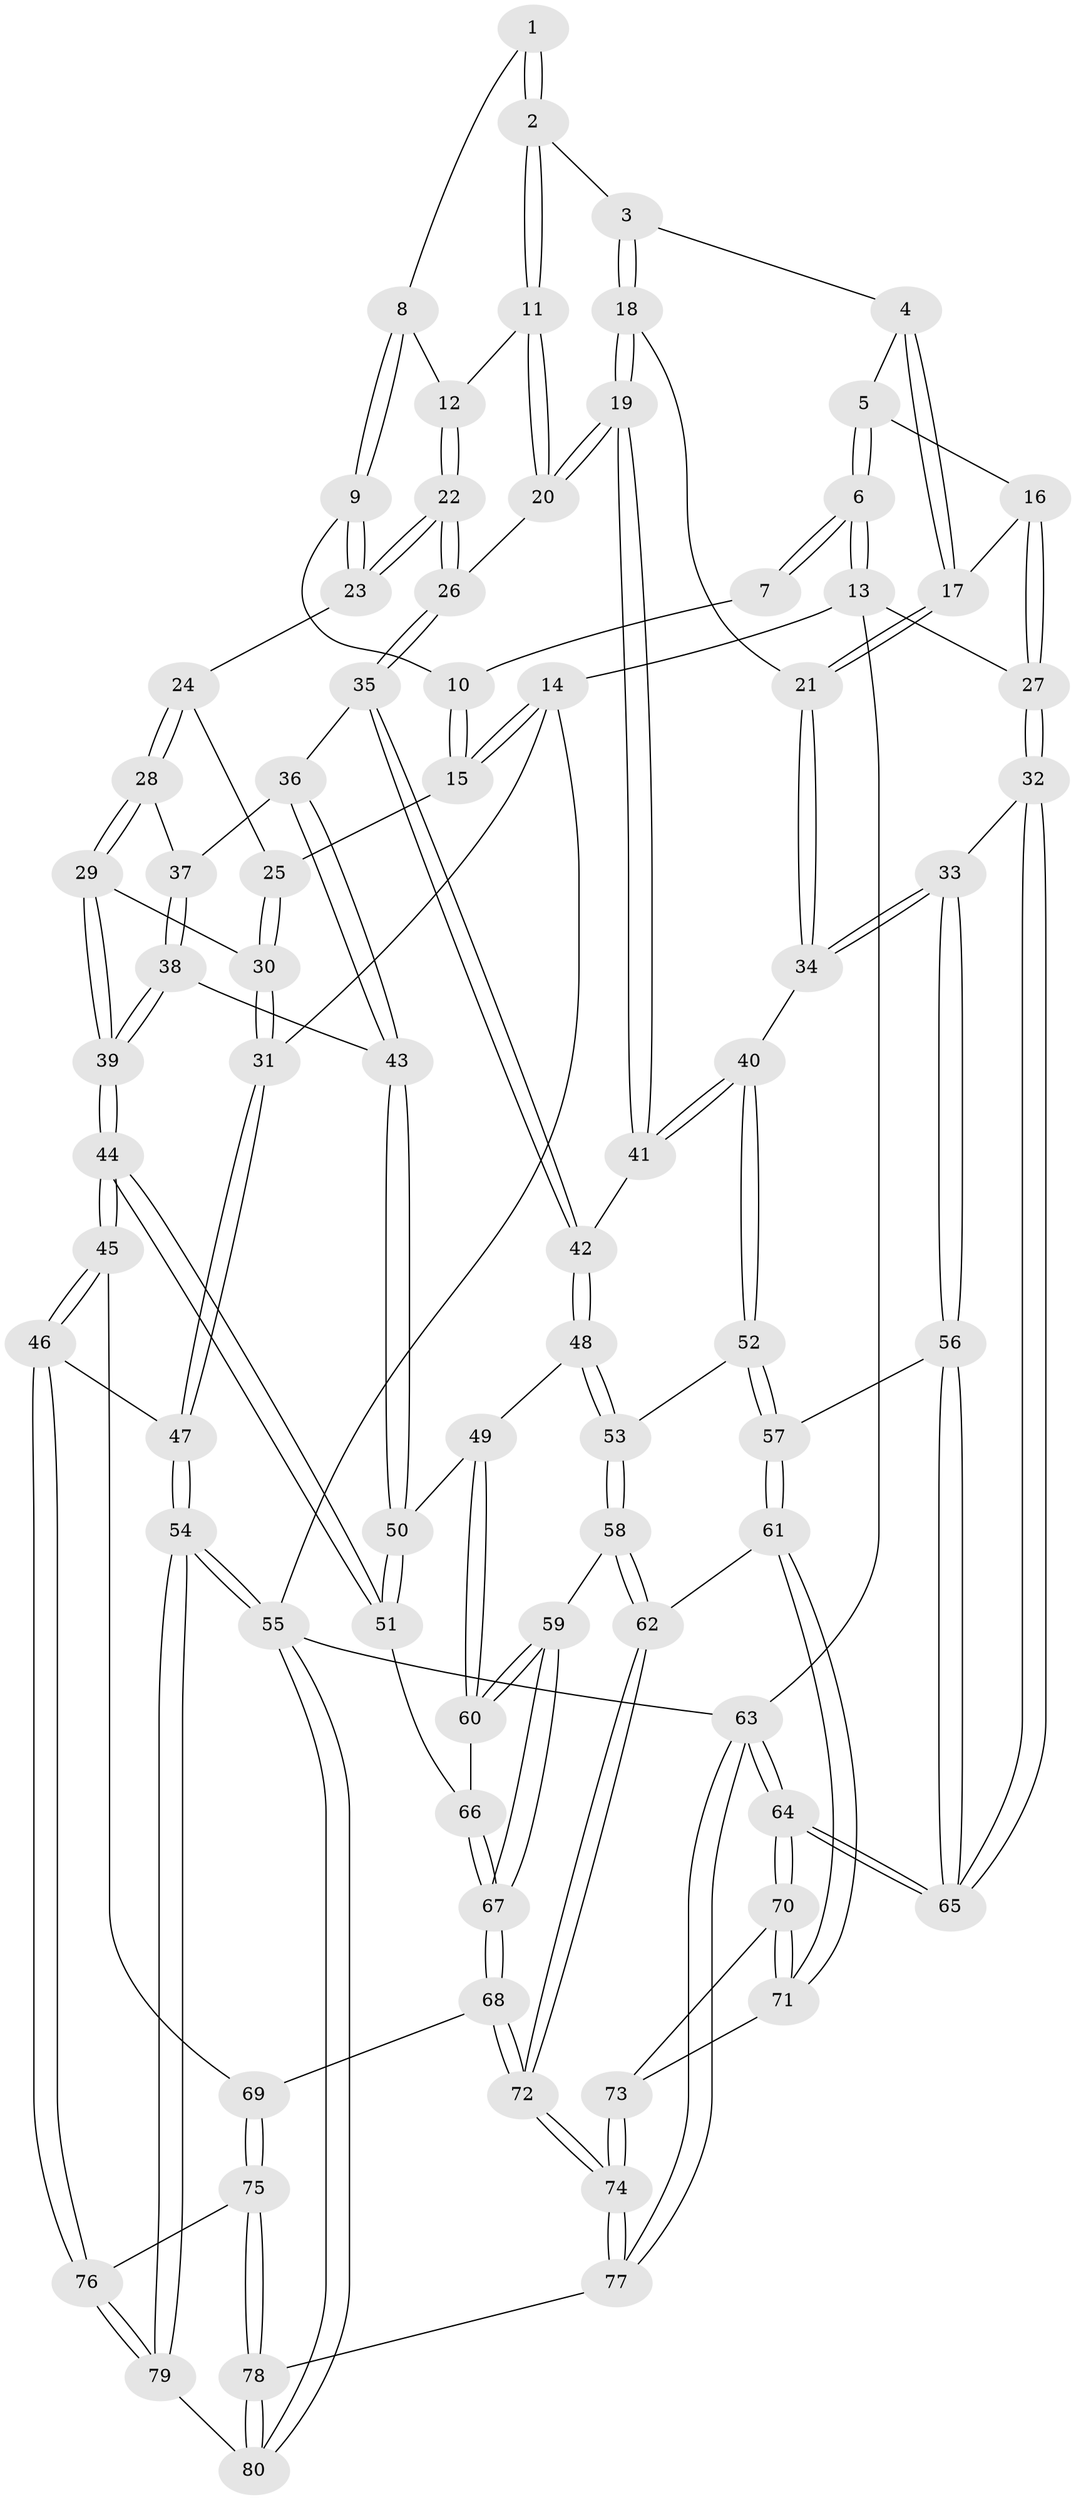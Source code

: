 // coarse degree distribution, {4: 0.17857142857142858, 3: 0.07142857142857142, 2: 0.03571428571428571, 5: 0.5714285714285714, 6: 0.14285714285714285}
// Generated by graph-tools (version 1.1) at 2025/05/03/04/25 22:05:44]
// undirected, 80 vertices, 197 edges
graph export_dot {
graph [start="1"]
  node [color=gray90,style=filled];
  1 [pos="+0.6889879367191158+0"];
  2 [pos="+0.7546629063296517+0.11828056473856283"];
  3 [pos="+0.758073890452608+0.11958835685751926"];
  4 [pos="+0.8293994340014741+0.10620216305741134"];
  5 [pos="+0.9342881899087222+0.05511350270321312"];
  6 [pos="+1+0"];
  7 [pos="+0.6535075170641268+0"];
  8 [pos="+0.6163434321933202+0.09078419512573595"];
  9 [pos="+0.41563562668621257+0.07048441032758337"];
  10 [pos="+0.40876838270790145+0"];
  11 [pos="+0.6660614830651216+0.1806382046479886"];
  12 [pos="+0.6309005704815089+0.1673920262079731"];
  13 [pos="+1+0"];
  14 [pos="+0+0"];
  15 [pos="+0+0"];
  16 [pos="+0.9413651682395462+0.20240735373715482"];
  17 [pos="+0.8873546620896772+0.23236813590931202"];
  18 [pos="+0.8104823762145834+0.26047496136493664"];
  19 [pos="+0.6823080817342276+0.30550049518597144"];
  20 [pos="+0.6702432416108656+0.27459599160904236"];
  21 [pos="+0.8473490196897281+0.27697761574944135"];
  22 [pos="+0.4369397711562054+0.18329579238650504"];
  23 [pos="+0.41008579214688323+0.1268496372028841"];
  24 [pos="+0.21756890164065543+0.17654068028385114"];
  25 [pos="+0.1750931829010003+0.14688610504631786"];
  26 [pos="+0.4399508610895076+0.22204373168252772"];
  27 [pos="+1+0.34520852300169835"];
  28 [pos="+0.20513849393067005+0.2536569377273948"];
  29 [pos="+0.08492815758923733+0.3133055853476058"];
  30 [pos="+0.02386570704448905+0.2852873147968432"];
  31 [pos="+0+0.24487984976744878"];
  32 [pos="+1+0.39208007109698484"];
  33 [pos="+0.9241955885202331+0.4322527443558632"];
  34 [pos="+0.9000815441632652+0.4149312250082673"];
  35 [pos="+0.43388079894119874+0.2876491105785486"];
  36 [pos="+0.31267135861779083+0.32022723990702684"];
  37 [pos="+0.22246541871013079+0.27893479946839056"];
  38 [pos="+0.20144535076774212+0.384894487087267"];
  39 [pos="+0.13975811179303627+0.4080200142287849"];
  40 [pos="+0.6986101659778043+0.41634401098355195"];
  41 [pos="+0.665973497832893+0.3659127304275897"];
  42 [pos="+0.4678599278882451+0.3718163850026499"];
  43 [pos="+0.26125445303995865+0.398648406471121"];
  44 [pos="+0.09824849637885681+0.5767469775068109"];
  45 [pos="+0.08104938006645268+0.5918278468045219"];
  46 [pos="+0+0.6402509072102548"];
  47 [pos="+0+0.6430738837952727"];
  48 [pos="+0.4570251535496671+0.41900238180364796"];
  49 [pos="+0.43351892988535334+0.45190641358533884"];
  50 [pos="+0.3212224947263837+0.5122244372667661"];
  51 [pos="+0.30883034460466796+0.5304384161075368"];
  52 [pos="+0.685892199342748+0.46955838734872896"];
  53 [pos="+0.6059128996991759+0.5303723178216555"];
  54 [pos="+0+1"];
  55 [pos="+0+1"];
  56 [pos="+0.8496544597737973+0.6181565065224814"];
  57 [pos="+0.798123047688545+0.6376524739731827"];
  58 [pos="+0.5833548774773665+0.6625690789302687"];
  59 [pos="+0.5741027846112576+0.6588878277267207"];
  60 [pos="+0.4962107766858997+0.6142601452571909"];
  61 [pos="+0.7419210422713777+0.6955995585779318"];
  62 [pos="+0.6073155398854534+0.6974644823745481"];
  63 [pos="+1+1"];
  64 [pos="+1+1"];
  65 [pos="+1+0.9166728307884825"];
  66 [pos="+0.3592579808419374+0.6487779854576243"];
  67 [pos="+0.3440855269251116+0.7311584199383945"];
  68 [pos="+0.3366183000107669+0.7522606462150926"];
  69 [pos="+0.3327701417139471+0.7540424593682036"];
  70 [pos="+0.8582113043018221+0.88757860766594"];
  71 [pos="+0.7506958041588219+0.7194118614953183"];
  72 [pos="+0.5264441100882319+0.8546234232779424"];
  73 [pos="+0.6782519576397513+0.9138096840958974"];
  74 [pos="+0.5455059556778535+0.9824914731298767"];
  75 [pos="+0.2567451648047118+0.8454438203481517"];
  76 [pos="+0.18418673750315392+0.8602505624139659"];
  77 [pos="+0.5113453688810484+1"];
  78 [pos="+0.4786131236785312+1"];
  79 [pos="+0.17087983464797815+0.8893998653456755"];
  80 [pos="+0.2535896622343379+1"];
  1 -- 2;
  1 -- 2;
  1 -- 8;
  2 -- 3;
  2 -- 11;
  2 -- 11;
  3 -- 4;
  3 -- 18;
  3 -- 18;
  4 -- 5;
  4 -- 17;
  4 -- 17;
  5 -- 6;
  5 -- 6;
  5 -- 16;
  6 -- 7;
  6 -- 7;
  6 -- 13;
  6 -- 13;
  7 -- 10;
  8 -- 9;
  8 -- 9;
  8 -- 12;
  9 -- 10;
  9 -- 23;
  9 -- 23;
  10 -- 15;
  10 -- 15;
  11 -- 12;
  11 -- 20;
  11 -- 20;
  12 -- 22;
  12 -- 22;
  13 -- 14;
  13 -- 27;
  13 -- 63;
  14 -- 15;
  14 -- 15;
  14 -- 31;
  14 -- 55;
  15 -- 25;
  16 -- 17;
  16 -- 27;
  16 -- 27;
  17 -- 21;
  17 -- 21;
  18 -- 19;
  18 -- 19;
  18 -- 21;
  19 -- 20;
  19 -- 20;
  19 -- 41;
  19 -- 41;
  20 -- 26;
  21 -- 34;
  21 -- 34;
  22 -- 23;
  22 -- 23;
  22 -- 26;
  22 -- 26;
  23 -- 24;
  24 -- 25;
  24 -- 28;
  24 -- 28;
  25 -- 30;
  25 -- 30;
  26 -- 35;
  26 -- 35;
  27 -- 32;
  27 -- 32;
  28 -- 29;
  28 -- 29;
  28 -- 37;
  29 -- 30;
  29 -- 39;
  29 -- 39;
  30 -- 31;
  30 -- 31;
  31 -- 47;
  31 -- 47;
  32 -- 33;
  32 -- 65;
  32 -- 65;
  33 -- 34;
  33 -- 34;
  33 -- 56;
  33 -- 56;
  34 -- 40;
  35 -- 36;
  35 -- 42;
  35 -- 42;
  36 -- 37;
  36 -- 43;
  36 -- 43;
  37 -- 38;
  37 -- 38;
  38 -- 39;
  38 -- 39;
  38 -- 43;
  39 -- 44;
  39 -- 44;
  40 -- 41;
  40 -- 41;
  40 -- 52;
  40 -- 52;
  41 -- 42;
  42 -- 48;
  42 -- 48;
  43 -- 50;
  43 -- 50;
  44 -- 45;
  44 -- 45;
  44 -- 51;
  44 -- 51;
  45 -- 46;
  45 -- 46;
  45 -- 69;
  46 -- 47;
  46 -- 76;
  46 -- 76;
  47 -- 54;
  47 -- 54;
  48 -- 49;
  48 -- 53;
  48 -- 53;
  49 -- 50;
  49 -- 60;
  49 -- 60;
  50 -- 51;
  50 -- 51;
  51 -- 66;
  52 -- 53;
  52 -- 57;
  52 -- 57;
  53 -- 58;
  53 -- 58;
  54 -- 55;
  54 -- 55;
  54 -- 79;
  54 -- 79;
  55 -- 63;
  55 -- 80;
  55 -- 80;
  56 -- 57;
  56 -- 65;
  56 -- 65;
  57 -- 61;
  57 -- 61;
  58 -- 59;
  58 -- 62;
  58 -- 62;
  59 -- 60;
  59 -- 60;
  59 -- 67;
  59 -- 67;
  60 -- 66;
  61 -- 62;
  61 -- 71;
  61 -- 71;
  62 -- 72;
  62 -- 72;
  63 -- 64;
  63 -- 64;
  63 -- 77;
  63 -- 77;
  64 -- 65;
  64 -- 65;
  64 -- 70;
  64 -- 70;
  66 -- 67;
  66 -- 67;
  67 -- 68;
  67 -- 68;
  68 -- 69;
  68 -- 72;
  68 -- 72;
  69 -- 75;
  69 -- 75;
  70 -- 71;
  70 -- 71;
  70 -- 73;
  71 -- 73;
  72 -- 74;
  72 -- 74;
  73 -- 74;
  73 -- 74;
  74 -- 77;
  74 -- 77;
  75 -- 76;
  75 -- 78;
  75 -- 78;
  76 -- 79;
  76 -- 79;
  77 -- 78;
  78 -- 80;
  78 -- 80;
  79 -- 80;
}
